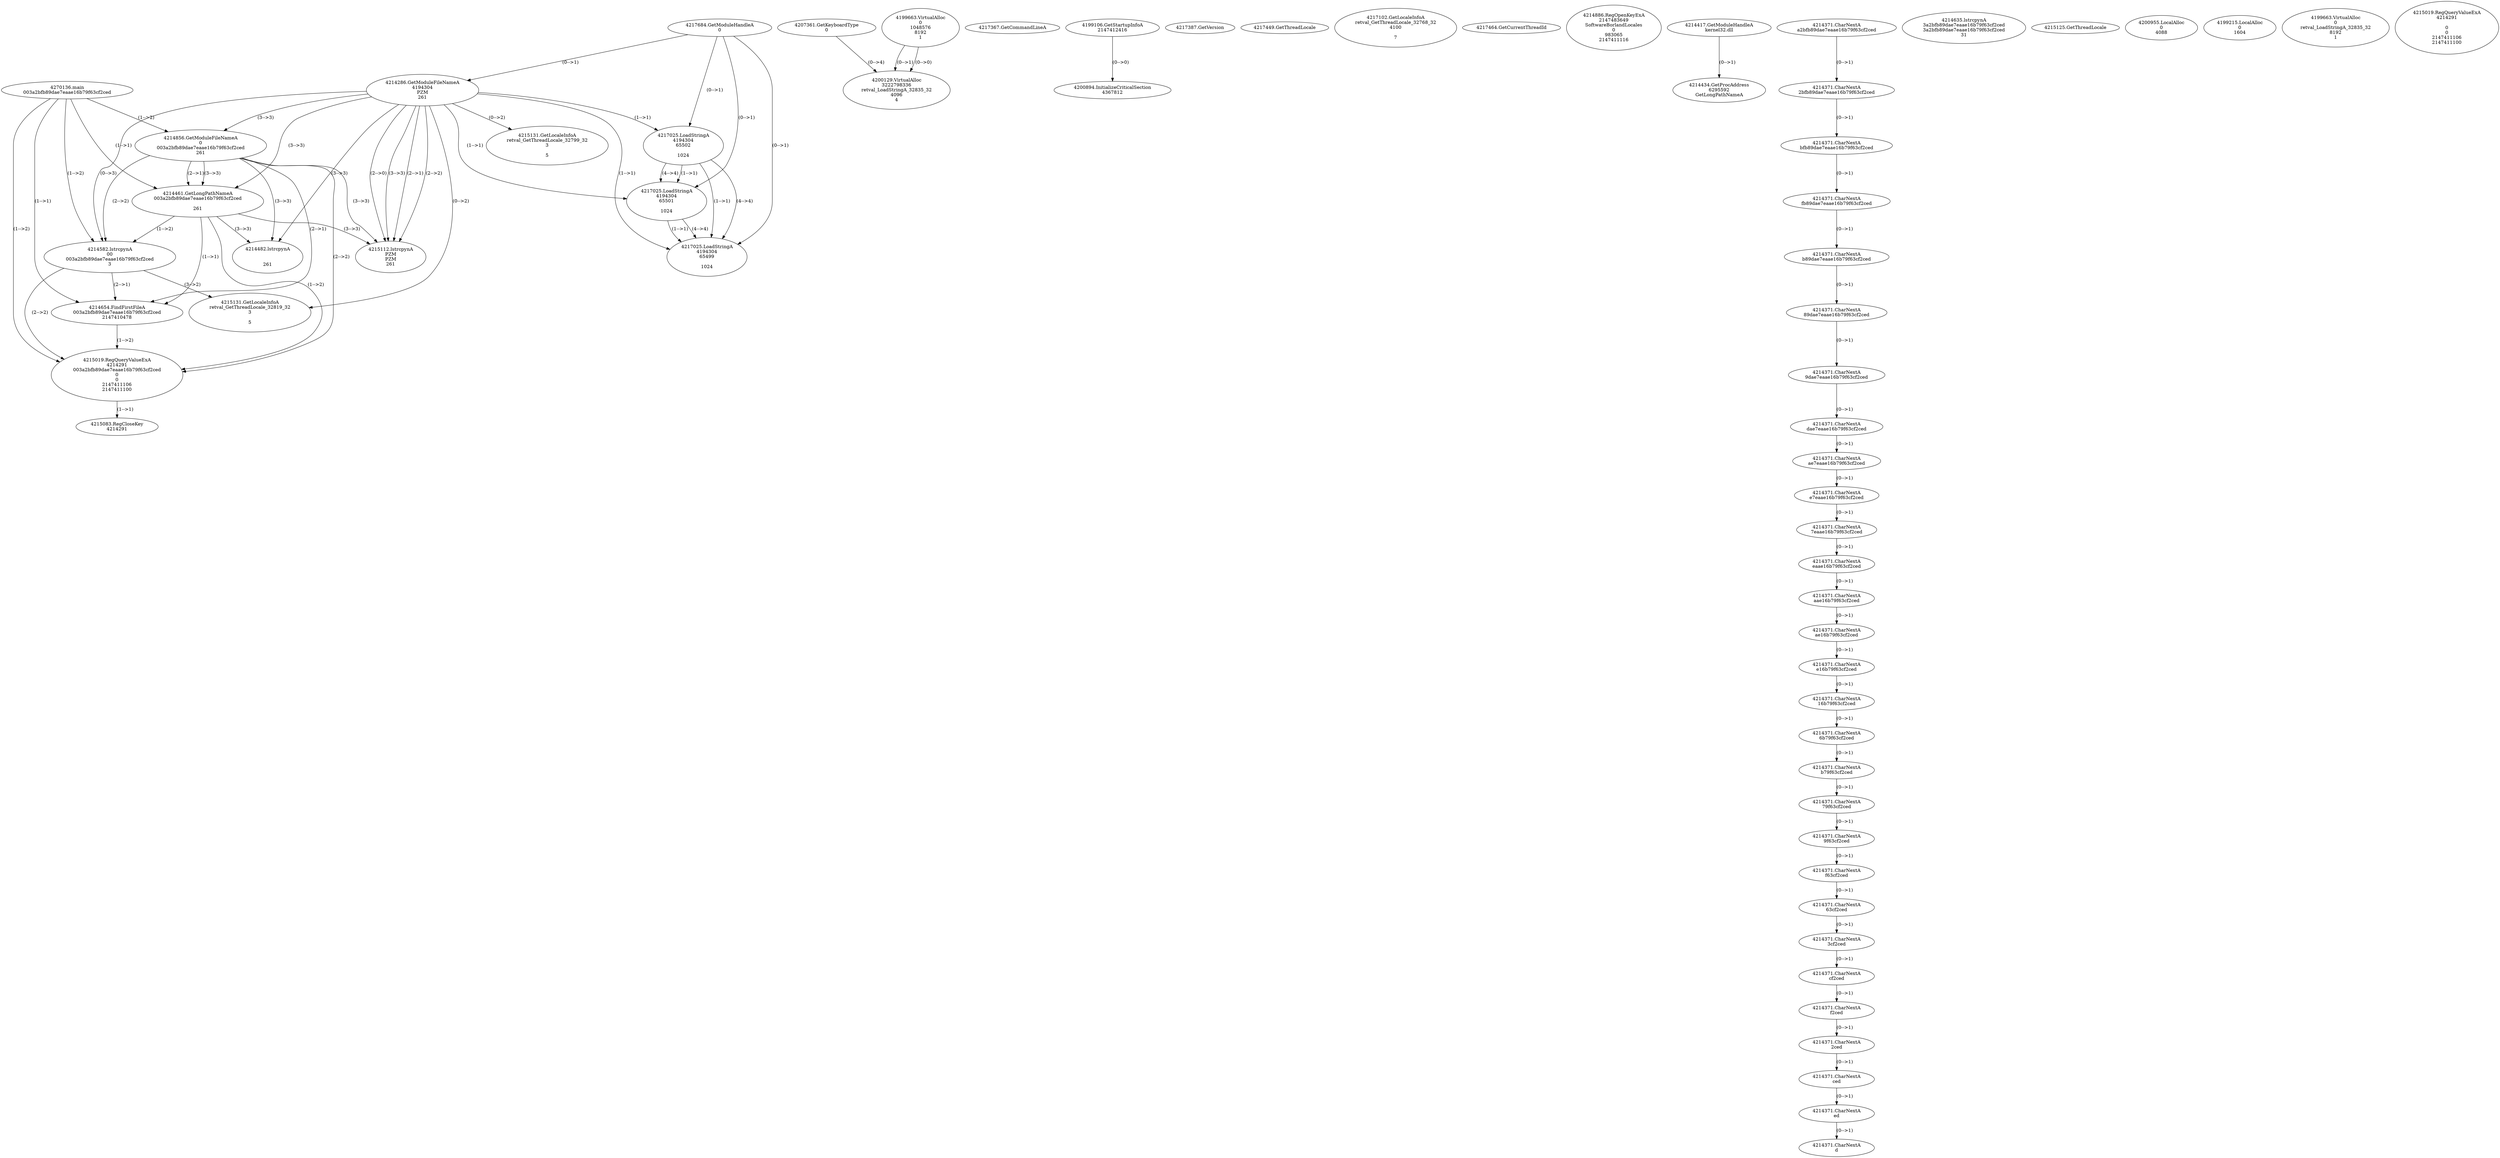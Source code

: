 // Global SCDG with merge call
digraph {
	0 [label="4270136.main
003a2bfb89dae7eaae16b79f63cf2ced"]
	1 [label="4217684.GetModuleHandleA
0"]
	2 [label="4207361.GetKeyboardType
0"]
	3 [label="4217367.GetCommandLineA
"]
	4 [label="4199106.GetStartupInfoA
2147412416"]
	5 [label="4217387.GetVersion
"]
	6 [label="4217449.GetThreadLocale
"]
	7 [label="4217102.GetLocaleInfoA
retval_GetThreadLocale_32768_32
4100

7"]
	8 [label="4217464.GetCurrentThreadId
"]
	9 [label="4214286.GetModuleFileNameA
4194304
PZM
261"]
	1 -> 9 [label="(0-->1)"]
	10 [label="4214856.GetModuleFileNameA
0
003a2bfb89dae7eaae16b79f63cf2ced
261"]
	0 -> 10 [label="(1-->2)"]
	9 -> 10 [label="(3-->3)"]
	11 [label="4214886.RegOpenKeyExA
2147483649
Software\Borland\Locales
0
983065
2147411116"]
	12 [label="4214417.GetModuleHandleA
kernel32.dll"]
	13 [label="4214434.GetProcAddress
6295592
GetLongPathNameA"]
	12 -> 13 [label="(0-->1)"]
	14 [label="4214461.GetLongPathNameA
003a2bfb89dae7eaae16b79f63cf2ced

261"]
	0 -> 14 [label="(1-->1)"]
	10 -> 14 [label="(2-->1)"]
	9 -> 14 [label="(3-->3)"]
	10 -> 14 [label="(3-->3)"]
	15 [label="4214582.lstrcpynA
00
003a2bfb89dae7eaae16b79f63cf2ced
3"]
	0 -> 15 [label="(1-->2)"]
	10 -> 15 [label="(2-->2)"]
	14 -> 15 [label="(1-->2)"]
	9 -> 15 [label="(0-->3)"]
	16 [label="4214371.CharNextA
a2bfb89dae7eaae16b79f63cf2ced"]
	17 [label="4214371.CharNextA
2bfb89dae7eaae16b79f63cf2ced"]
	16 -> 17 [label="(0-->1)"]
	18 [label="4214371.CharNextA
bfb89dae7eaae16b79f63cf2ced"]
	17 -> 18 [label="(0-->1)"]
	19 [label="4214371.CharNextA
fb89dae7eaae16b79f63cf2ced"]
	18 -> 19 [label="(0-->1)"]
	20 [label="4214371.CharNextA
b89dae7eaae16b79f63cf2ced"]
	19 -> 20 [label="(0-->1)"]
	21 [label="4214371.CharNextA
89dae7eaae16b79f63cf2ced"]
	20 -> 21 [label="(0-->1)"]
	22 [label="4214371.CharNextA
9dae7eaae16b79f63cf2ced"]
	21 -> 22 [label="(0-->1)"]
	23 [label="4214371.CharNextA
dae7eaae16b79f63cf2ced"]
	22 -> 23 [label="(0-->1)"]
	24 [label="4214371.CharNextA
ae7eaae16b79f63cf2ced"]
	23 -> 24 [label="(0-->1)"]
	25 [label="4214371.CharNextA
e7eaae16b79f63cf2ced"]
	24 -> 25 [label="(0-->1)"]
	26 [label="4214371.CharNextA
7eaae16b79f63cf2ced"]
	25 -> 26 [label="(0-->1)"]
	27 [label="4214371.CharNextA
eaae16b79f63cf2ced"]
	26 -> 27 [label="(0-->1)"]
	28 [label="4214371.CharNextA
aae16b79f63cf2ced"]
	27 -> 28 [label="(0-->1)"]
	29 [label="4214371.CharNextA
ae16b79f63cf2ced"]
	28 -> 29 [label="(0-->1)"]
	30 [label="4214371.CharNextA
e16b79f63cf2ced"]
	29 -> 30 [label="(0-->1)"]
	31 [label="4214371.CharNextA
16b79f63cf2ced"]
	30 -> 31 [label="(0-->1)"]
	32 [label="4214371.CharNextA
6b79f63cf2ced"]
	31 -> 32 [label="(0-->1)"]
	33 [label="4214371.CharNextA
b79f63cf2ced"]
	32 -> 33 [label="(0-->1)"]
	34 [label="4214371.CharNextA
79f63cf2ced"]
	33 -> 34 [label="(0-->1)"]
	35 [label="4214371.CharNextA
9f63cf2ced"]
	34 -> 35 [label="(0-->1)"]
	36 [label="4214371.CharNextA
f63cf2ced"]
	35 -> 36 [label="(0-->1)"]
	37 [label="4214371.CharNextA
63cf2ced"]
	36 -> 37 [label="(0-->1)"]
	38 [label="4214371.CharNextA
3cf2ced"]
	37 -> 38 [label="(0-->1)"]
	39 [label="4214371.CharNextA
cf2ced"]
	38 -> 39 [label="(0-->1)"]
	40 [label="4214371.CharNextA
f2ced"]
	39 -> 40 [label="(0-->1)"]
	41 [label="4214371.CharNextA
2ced"]
	40 -> 41 [label="(0-->1)"]
	42 [label="4214371.CharNextA
ced"]
	41 -> 42 [label="(0-->1)"]
	43 [label="4214371.CharNextA
ed"]
	42 -> 43 [label="(0-->1)"]
	44 [label="4214371.CharNextA
d"]
	43 -> 44 [label="(0-->1)"]
	45 [label="4214635.lstrcpynA
3a2bfb89dae7eaae16b79f63cf2ced
3a2bfb89dae7eaae16b79f63cf2ced
31"]
	46 [label="4214654.FindFirstFileA
003a2bfb89dae7eaae16b79f63cf2ced
2147410478"]
	0 -> 46 [label="(1-->1)"]
	10 -> 46 [label="(2-->1)"]
	14 -> 46 [label="(1-->1)"]
	15 -> 46 [label="(2-->1)"]
	47 [label="4215019.RegQueryValueExA
4214291
003a2bfb89dae7eaae16b79f63cf2ced
0
0
2147411106
2147411100"]
	0 -> 47 [label="(1-->2)"]
	10 -> 47 [label="(2-->2)"]
	14 -> 47 [label="(1-->2)"]
	15 -> 47 [label="(2-->2)"]
	46 -> 47 [label="(1-->2)"]
	48 [label="4215083.RegCloseKey
4214291"]
	47 -> 48 [label="(1-->1)"]
	49 [label="4215112.lstrcpynA
PZM
PZM
261"]
	9 -> 49 [label="(2-->1)"]
	9 -> 49 [label="(2-->2)"]
	9 -> 49 [label="(3-->3)"]
	10 -> 49 [label="(3-->3)"]
	14 -> 49 [label="(3-->3)"]
	9 -> 49 [label="(2-->0)"]
	50 [label="4215125.GetThreadLocale
"]
	51 [label="4215131.GetLocaleInfoA
retval_GetThreadLocale_32819_32
3

5"]
	9 -> 51 [label="(0-->2)"]
	15 -> 51 [label="(3-->2)"]
	52 [label="4217025.LoadStringA
4194304
65502

1024"]
	1 -> 52 [label="(0-->1)"]
	9 -> 52 [label="(1-->1)"]
	53 [label="4217025.LoadStringA
4194304
65501

1024"]
	1 -> 53 [label="(0-->1)"]
	9 -> 53 [label="(1-->1)"]
	52 -> 53 [label="(1-->1)"]
	52 -> 53 [label="(4-->4)"]
	54 [label="4217025.LoadStringA
4194304
65499

1024"]
	1 -> 54 [label="(0-->1)"]
	9 -> 54 [label="(1-->1)"]
	52 -> 54 [label="(1-->1)"]
	53 -> 54 [label="(1-->1)"]
	52 -> 54 [label="(4-->4)"]
	53 -> 54 [label="(4-->4)"]
	55 [label="4200894.InitializeCriticalSection
4367812"]
	4 -> 55 [label="(0-->0)"]
	56 [label="4200955.LocalAlloc
0
4088"]
	57 [label="4199663.VirtualAlloc
0
1048576
8192
1"]
	58 [label="4199215.LocalAlloc
0
1604"]
	59 [label="4200129.VirtualAlloc
3222798336
retval_LoadStringA_32835_32
4096
4"]
	57 -> 59 [label="(0-->1)"]
	2 -> 59 [label="(0-->4)"]
	57 -> 59 [label="(0-->0)"]
	60 [label="4199663.VirtualAlloc
0
retval_LoadStringA_32835_32
8192
1"]
	61 [label="4214482.lstrcpynA


261"]
	9 -> 61 [label="(3-->3)"]
	10 -> 61 [label="(3-->3)"]
	14 -> 61 [label="(3-->3)"]
	62 [label="4215019.RegQueryValueExA
4214291

0
0
2147411106
2147411100"]
	63 [label="4215131.GetLocaleInfoA
retval_GetThreadLocale_32799_32
3

5"]
	9 -> 63 [label="(0-->2)"]
}
